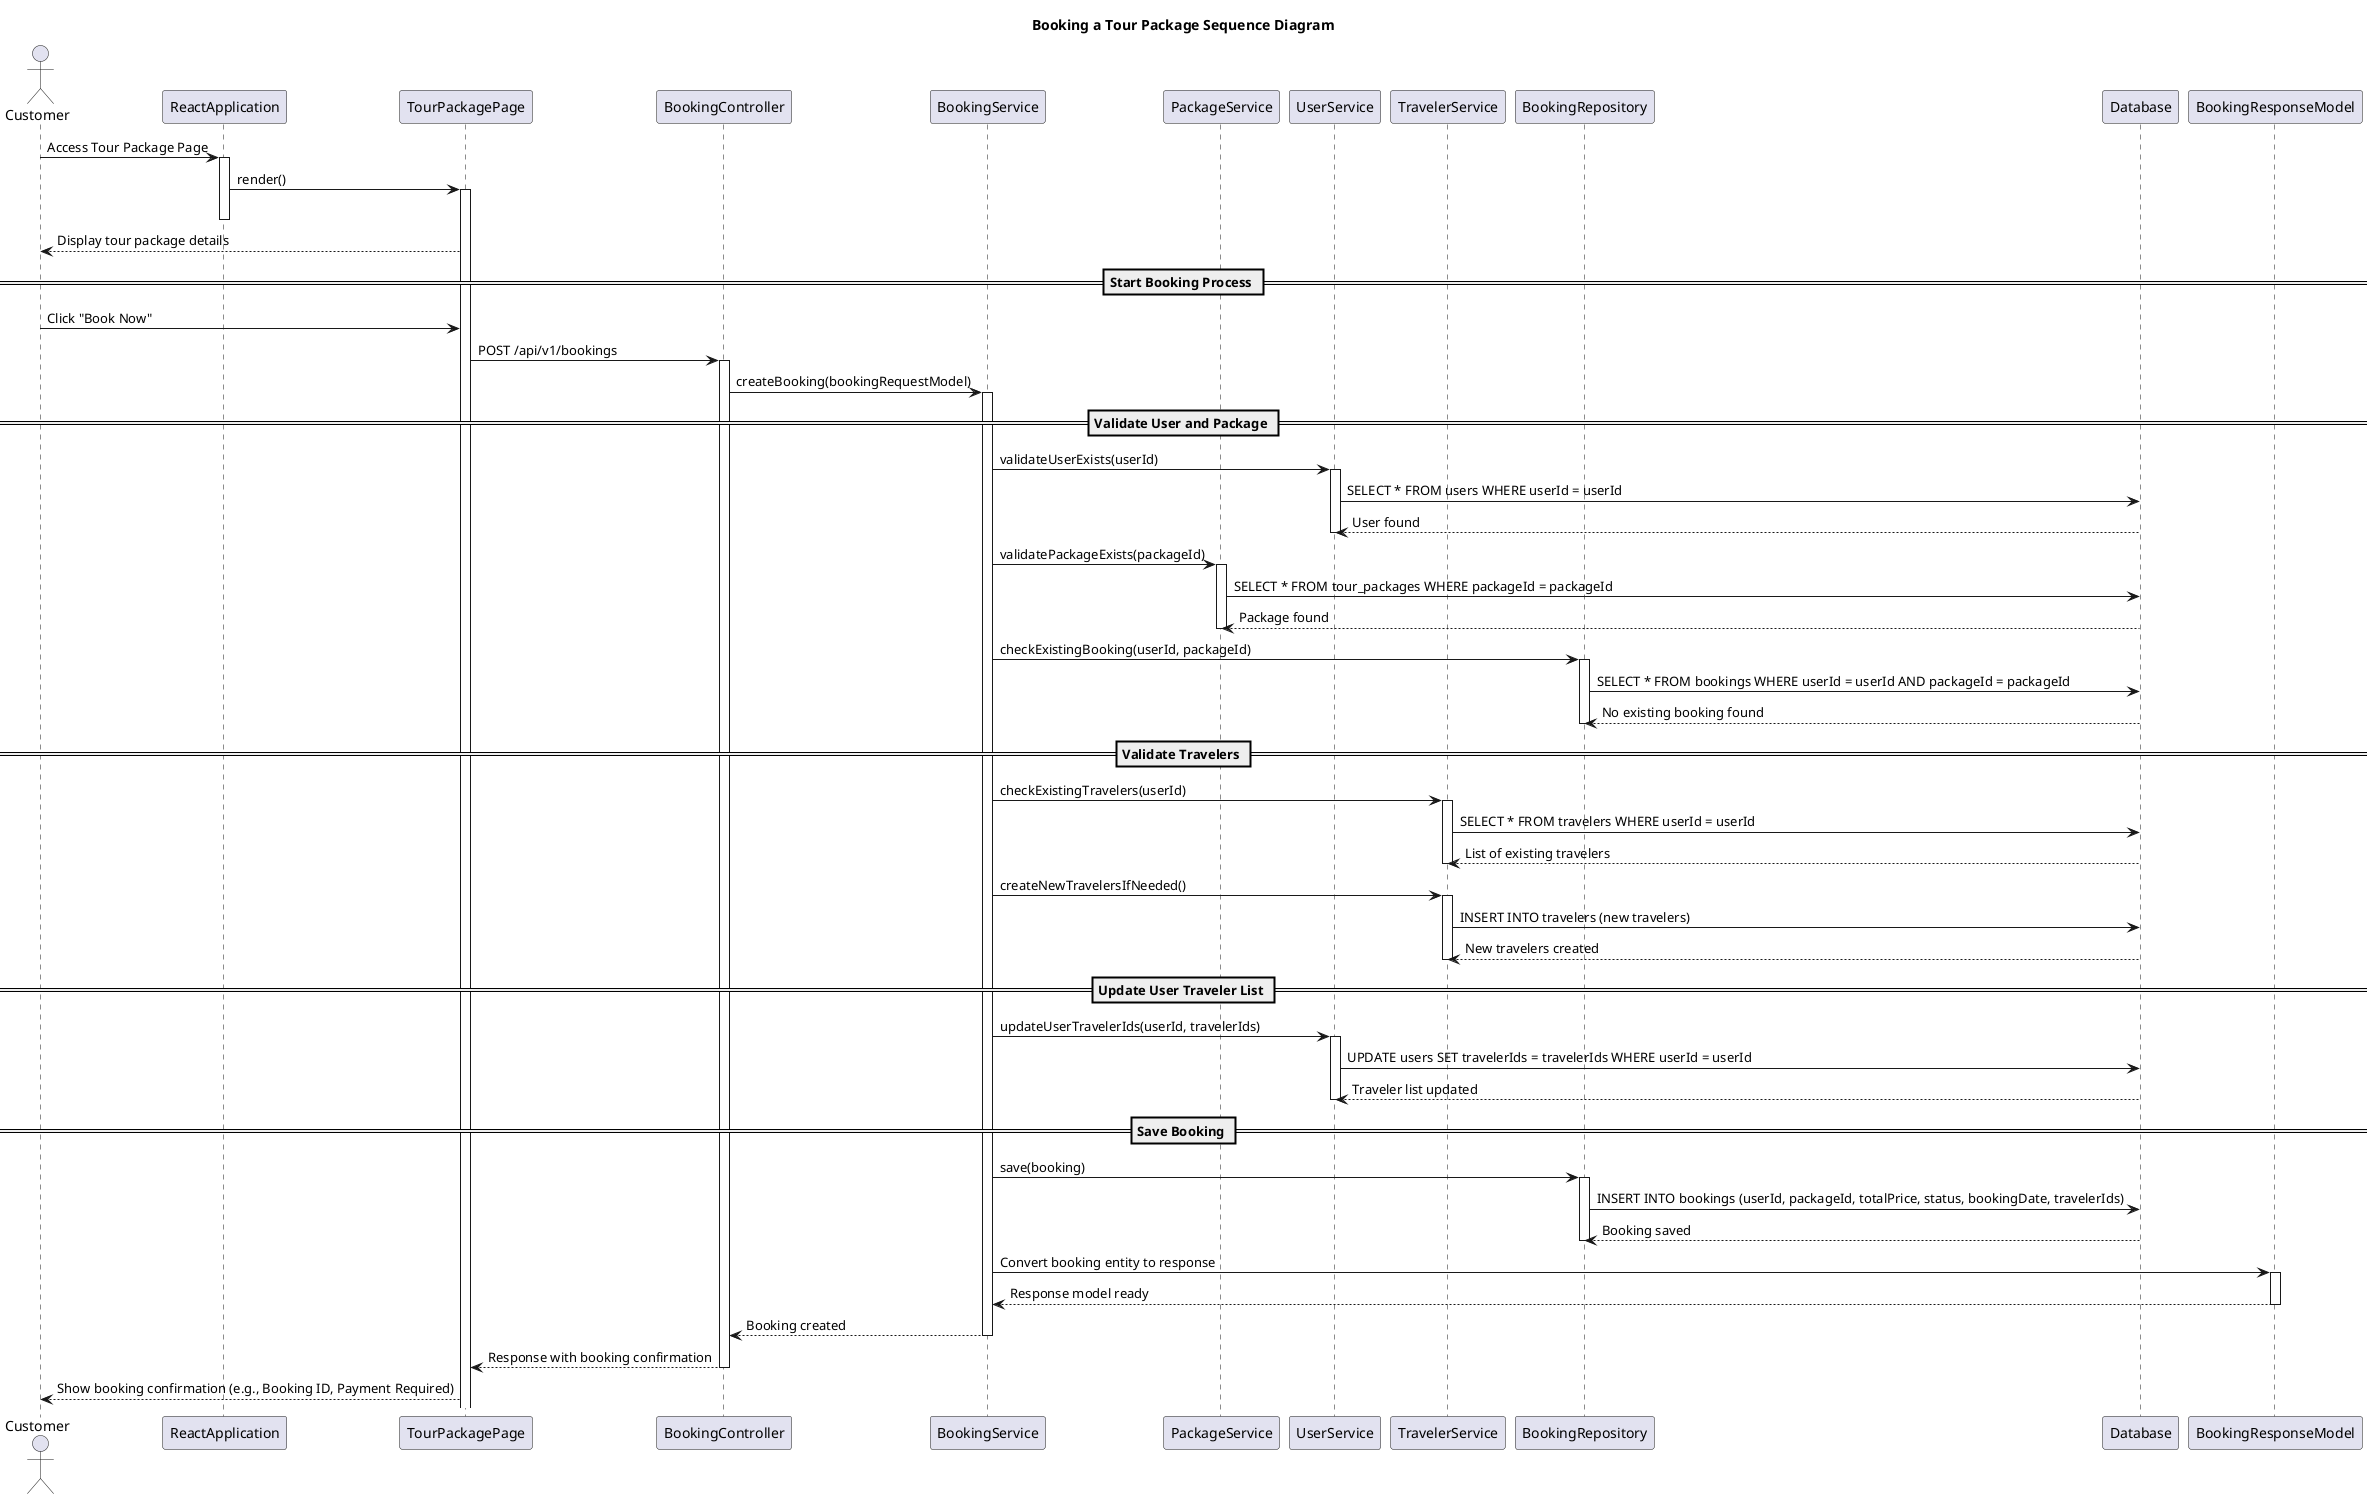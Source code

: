 @startuml
title Booking a Tour Package Sequence Diagram

actor Customer
participant ReactApplication
participant TourPackagePage
participant BookingController
participant BookingService
participant PackageService
participant UserService
participant TravelerService
participant BookingRepository
participant Database
participant BookingResponseModel

Customer -> ReactApplication : Access Tour Package Page
activate ReactApplication

ReactApplication -> TourPackagePage : render()
activate TourPackagePage
deactivate ReactApplication

TourPackagePage --> Customer : Display tour package details

== Start Booking Process ==
Customer -> TourPackagePage : Click "Book Now"
TourPackagePage -> BookingController : POST /api/v1/bookings
activate BookingController

BookingController -> BookingService : createBooking(bookingRequestModel)
activate BookingService

== Validate User and Package ==
BookingService -> UserService : validateUserExists(userId)
activate UserService
UserService -> Database : SELECT * FROM users WHERE userId = userId
Database --> UserService : User found
deactivate UserService

BookingService -> PackageService : validatePackageExists(packageId)
activate PackageService
PackageService -> Database : SELECT * FROM tour_packages WHERE packageId = packageId
Database --> PackageService : Package found
deactivate PackageService

BookingService -> BookingRepository : checkExistingBooking(userId, packageId)
activate BookingRepository
BookingRepository -> Database : SELECT * FROM bookings WHERE userId = userId AND packageId = packageId
Database --> BookingRepository : No existing booking found
deactivate BookingRepository

== Validate Travelers ==
BookingService -> TravelerService : checkExistingTravelers(userId)
activate TravelerService
TravelerService -> Database : SELECT * FROM travelers WHERE userId = userId
Database --> TravelerService : List of existing travelers
deactivate TravelerService

BookingService -> TravelerService : createNewTravelersIfNeeded()
activate TravelerService
TravelerService -> Database : INSERT INTO travelers (new travelers)
Database --> TravelerService : New travelers created
deactivate TravelerService

== Update User Traveler List ==
BookingService -> UserService : updateUserTravelerIds(userId, travelerIds)
activate UserService
UserService -> Database : UPDATE users SET travelerIds = travelerIds WHERE userId = userId
Database --> UserService : Traveler list updated
deactivate UserService

== Save Booking ==
BookingService -> BookingRepository : save(booking)
activate BookingRepository
BookingRepository -> Database : INSERT INTO bookings (userId, packageId, totalPrice, status, bookingDate, travelerIds)
Database --> BookingRepository : Booking saved
deactivate BookingRepository

BookingService -> BookingResponseModel : Convert booking entity to response
activate BookingResponseModel
BookingResponseModel --> BookingService : Response model ready
deactivate BookingResponseModel

BookingService --> BookingController : Booking created
deactivate BookingService

BookingController --> TourPackagePage : Response with booking confirmation
deactivate BookingController

TourPackagePage --> Customer : Show booking confirmation (e.g., Booking ID, Payment Required)

@enduml
